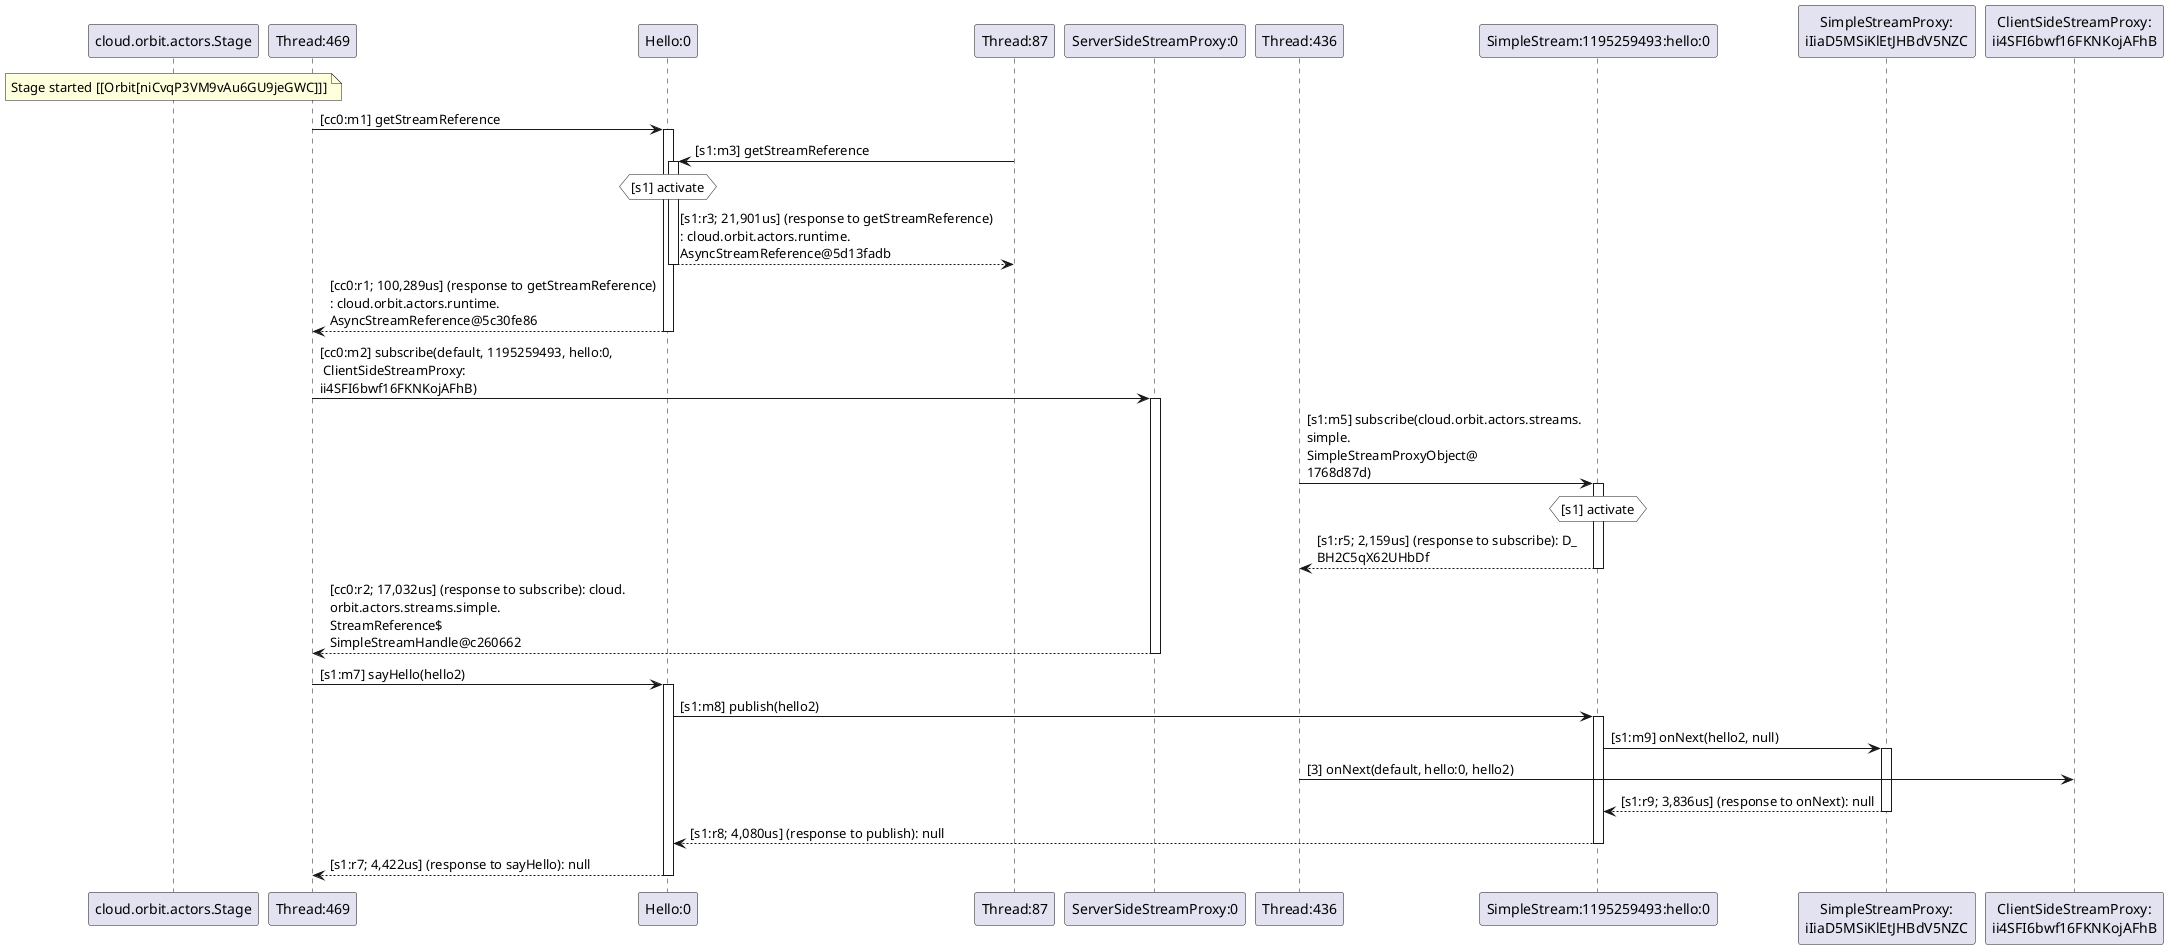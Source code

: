 @startuml
note over "cloud.orbit.actors.Stage": Stage started [[Orbit[niCvqP3VM9vAu6GU9jeGWC]]]
"Thread:469" -> "Hello:0" : [cc0:m1] getStreamReference
activate "Hello:0"
"Thread:87" -> "Hello:0" : [s1:m3] getStreamReference
activate "Hello:0"
hnote over "Hello:0" #white : [s1] activate
"Hello:0" --> "Thread:87" : [s1:r3; 21,901us] (response to getStreamReference)\n: cloud.orbit.actors.runtime.\nAsyncStreamReference@5d13fadb
deactivate "Hello:0"
"Hello:0" --> "Thread:469" : [cc0:r1; 100,289us] (response to getStreamReference)\n: cloud.orbit.actors.runtime.\nAsyncStreamReference@5c30fe86
deactivate "Hello:0"
"Thread:469" -> "ServerSideStreamProxy:0" : [cc0:m2] subscribe(default, 1195259493, hello:0,\n ClientSideStreamProxy:\nii4SFI6bwf16FKNKojAFhB)
activate "ServerSideStreamProxy:0"
"Thread:436" -> "SimpleStream:1195259493:hello:0" : [s1:m5] subscribe(cloud.orbit.actors.streams.\nsimple.\nSimpleStreamProxyObject@\n1768d87d)
activate "SimpleStream:1195259493:hello:0"
hnote over "SimpleStream:1195259493:hello:0" #white : [s1] activate
"SimpleStream:1195259493:hello:0" --> "Thread:436" : [s1:r5; 2,159us] (response to subscribe): D_\nBH2C5qX62UHbDf
deactivate "SimpleStream:1195259493:hello:0"
"ServerSideStreamProxy:0" --> "Thread:469" : [cc0:r2; 17,032us] (response to subscribe): cloud.\norbit.actors.streams.simple.\nStreamReference$\nSimpleStreamHandle@c260662
deactivate "ServerSideStreamProxy:0"
"Thread:469" -> "Hello:0" : [s1:m7] sayHello(hello2)
activate "Hello:0"
"Hello:0" -> "SimpleStream:1195259493:hello:0" : [s1:m8] publish(hello2)
activate "SimpleStream:1195259493:hello:0"
"SimpleStream:1195259493:hello:0" -> "SimpleStreamProxy:\niIiaD5MSiKlEtJHBdV5NZC" : [s1:m9] onNext(hello2, null)
activate "SimpleStreamProxy:\niIiaD5MSiKlEtJHBdV5NZC"
"Thread:436" -> "ClientSideStreamProxy:\nii4SFI6bwf16FKNKojAFhB" : [3] onNext(default, hello:0, hello2)
"SimpleStreamProxy:\niIiaD5MSiKlEtJHBdV5NZC" --> "SimpleStream:1195259493:hello:0" : [s1:r9; 3,836us] (response to onNext): null
deactivate "SimpleStreamProxy:\niIiaD5MSiKlEtJHBdV5NZC"
"SimpleStream:1195259493:hello:0" --> "Hello:0" : [s1:r8; 4,080us] (response to publish): null
deactivate "SimpleStream:1195259493:hello:0"
"Hello:0" --> "Thread:469" : [s1:r7; 4,422us] (response to sayHello): null
deactivate "Hello:0"
@enduml

